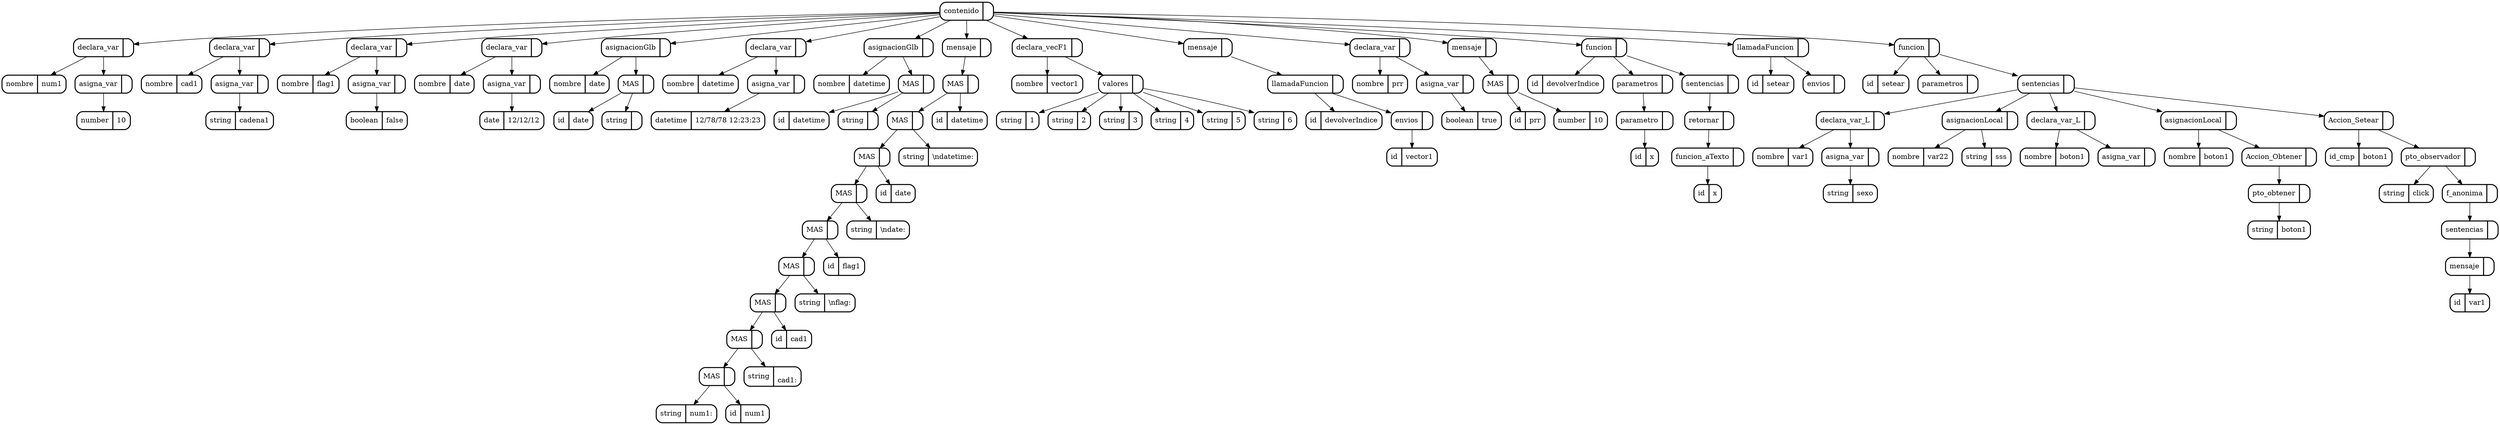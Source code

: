 digraph G {
node[shape=Mrecord]
5[label="contenido | ",style=bold]
3[label="declara_var | ",style=bold]
{5}->{3}
4[label="nombre | num1",style=bold]
{3}->{4}
2[label="asigna_var | ",style=bold]
{3}->{2}
1[label="number | 10",style=bold]
{2}->{1}
8[label="declara_var | ",style=bold]
{5}->{8}
9[label="nombre | cad1",style=bold]
{8}->{9}
7[label="asigna_var | ",style=bold]
{8}->{7}
6[label="string | cadena1",style=bold]
{7}->{6}
12[label="declara_var | ",style=bold]
{5}->{12}
13[label="nombre | flag1",style=bold]
{12}->{13}
11[label="asigna_var | ",style=bold]
{12}->{11}
10[label="boolean | false",style=bold]
{11}->{10}
16[label="declara_var | ",style=bold]
{5}->{16}
17[label="nombre | date",style=bold]
{16}->{17}
15[label="asigna_var | ",style=bold]
{16}->{15}
14[label="date | 12/12/12",style=bold]
{15}->{14}
21[label="asignacionGlb | ",style=bold]
{5}->{21}
22[label="nombre | date",style=bold]
{21}->{22}
20[label="MAS | ",style=bold]
{21}->{20}
18[label="id | date",style=bold]
{20}->{18}
19[label="string | ",style=bold]
{20}->{19}
25[label="declara_var | ",style=bold]
{5}->{25}
26[label="nombre | datetime",style=bold]
{25}->{26}
24[label="asigna_var | ",style=bold]
{25}->{24}
23[label="datetime | 12/78/78 12:23:23",style=bold]
{24}->{23}
30[label="asignacionGlb | ",style=bold]
{5}->{30}
31[label="nombre | datetime",style=bold]
{30}->{31}
29[label="MAS | ",style=bold]
{30}->{29}
27[label="id | datetime",style=bold]
{29}->{27}
28[label="string | ",style=bold]
{29}->{28}
51[label="mensaje | ",style=bold]
{5}->{51}
50[label="MAS | ",style=bold]
{51}->{50}
48[label="MAS | ",style=bold]
{50}->{48}
46[label="MAS | ",style=bold]
{48}->{46}
44[label="MAS | ",style=bold]
{46}->{44}
42[label="MAS | ",style=bold]
{44}->{42}
40[label="MAS | ",style=bold]
{42}->{40}
38[label="MAS | ",style=bold]
{40}->{38}
36[label="MAS | ",style=bold]
{38}->{36}
34[label="MAS | ",style=bold]
{36}->{34}
32[label="string | num1:",style=bold]
{34}->{32}
33[label="id | num1",style=bold]
{34}->{33}
35[label="string | \ncad1:",style=bold]
{36}->{35}
37[label="id | cad1",style=bold]
{38}->{37}
39[label="string | \\nflag:",style=bold]
{40}->{39}
41[label="id | flag1",style=bold]
{42}->{41}
43[label="string | \\ndate:",style=bold]
{44}->{43}
45[label="id | date",style=bold]
{46}->{45}
47[label="string | \\ndatetime:",style=bold]
{48}->{47}
49[label="id | datetime",style=bold]
{50}->{49}
59[label="declara_vecF1 | ",style=bold]
{5}->{59}
60[label="nombre | vector1",style=bold]
{59}->{60}
53[label="valores | ",style=bold]
{59}->{53}
52[label="string | 1",style=bold]
{53}->{52}
54[label="string | 2",style=bold]
{53}->{54}
55[label="string | 3",style=bold]
{53}->{55}
56[label="string | 4",style=bold]
{53}->{56}
57[label="string | 5",style=bold]
{53}->{57}
58[label="string | 6",style=bold]
{53}->{58}
65[label="mensaje | ",style=bold]
{5}->{65}
63[label="llamadaFuncion | ",style=bold]
{65}->{63}
64[label="id | devolverIndice",style=bold]
{63}->{64}
62[label="envios | ",style=bold]
{63}->{62}
61[label="id | vector1",style=bold]
{62}->{61}
68[label="declara_var | ",style=bold]
{5}->{68}
69[label="nombre | prr",style=bold]
{68}->{69}
67[label="asigna_var | ",style=bold]
{68}->{67}
66[label="boolean | true",style=bold]
{67}->{66}
73[label="mensaje | ",style=bold]
{5}->{73}
72[label="MAS | ",style=bold]
{73}->{72}
70[label="id | prr",style=bold]
{72}->{70}
71[label="number | 10",style=bold]
{72}->{71}
81[label="funcion | ",style=bold]
{5}->{81}
82[label="id | devolverIndice",style=bold]
{81}->{82}
74[label="parametros | ",style=bold]
{81}->{74}
75[label="parametro | ",style=bold]
{74}->{75}
76[label="id | x",style=bold]
{75}->{76}
80[label="sentencias | ",style=bold]
{81}->{80}
79[label="retornar | ",style=bold]
{80}->{79}
77[label="funcion_aTexto | ",style=bold]
{79}->{77}
78[label="id | x",style=bold]
{77}->{78}
84[label="llamadaFuncion | ",style=bold]
{5}->{84}
85[label="id | setear",style=bold]
{84}->{85}
83[label="envios | ",style=bold]
{84}->{83}
111[label="funcion | ",style=bold]
{5}->{111}
112[label="id | setear",style=bold]
{111}->{112}
86[label="parametros | ",style=bold]
{111}->{86}
91[label="sentencias | ",style=bold]
{111}->{91}
89[label="declara_var_L | ",style=bold]
{91}->{89}
90[label="nombre | var1",style=bold]
{89}->{90}
88[label="asigna_var | ",style=bold]
{89}->{88}
87[label="string | sexo",style=bold]
{88}->{87}
93[label="asignacionLocal | ",style=bold]
{91}->{93}
94[label="nombre | var22",style=bold]
{93}->{94}
92[label="string | sss",style=bold]
{93}->{92}
96[label="declara_var_L | ",style=bold]
{91}->{96}
97[label="nombre | boton1",style=bold]
{96}->{97}
95[label="asigna_var | ",style=bold]
{96}->{95}
101[label="asignacionLocal | ",style=bold]
{91}->{101}
102[label="nombre | boton1",style=bold]
{101}->{102}
100[label="Accion_Obtener | ",style=bold]
{101}->{100}
99[label="pto_obtener | ",style=bold]
{100}->{99}
98[label="string | boton1",style=bold]
{99}->{98}
109[label="Accion_Setear | ",style=bold]
{91}->{109}
110[label="id_cmp | boton1",style=bold]
{109}->{110}
108[label="pto_observador | ",style=bold]
{109}->{108}
103[label="string | click",style=bold]
{108}->{103}
107[label="f_anonima | ",style=bold]
{108}->{107}
106[label="sentencias | ",style=bold]
{107}->{106}
105[label="mensaje | ",style=bold]
{106}->{105}
104[label="id | var1",style=bold]
{105}->{104}

}